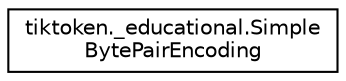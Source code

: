 digraph "Graphical Class Hierarchy"
{
 // LATEX_PDF_SIZE
  edge [fontname="Helvetica",fontsize="10",labelfontname="Helvetica",labelfontsize="10"];
  node [fontname="Helvetica",fontsize="10",shape=record];
  rankdir="LR";
  Node0 [label="tiktoken._educational.Simple\lBytePairEncoding",height=0.2,width=0.4,color="black", fillcolor="white", style="filled",URL="$classtiktoken_1_1__educational_1_1SimpleBytePairEncoding.html",tooltip=" "];
}
